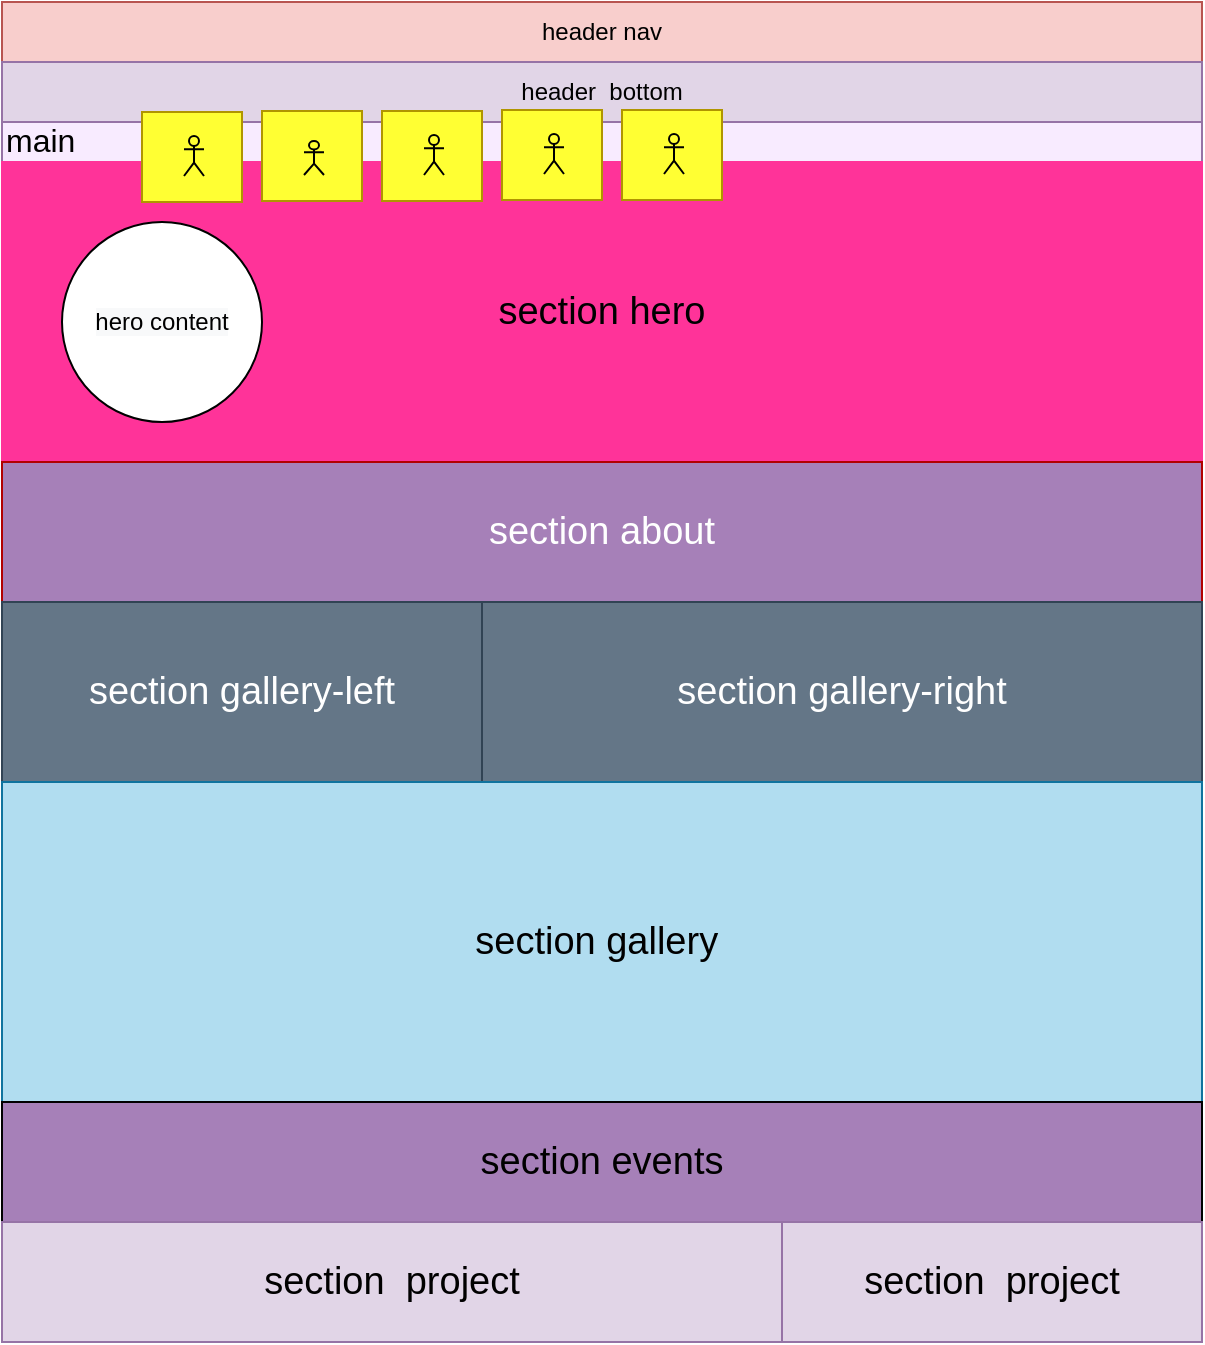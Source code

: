 <mxfile version="18.1.1" type="github">
  <diagram id="uq2SqN55Rye5webqZwm4" name="Page-1">
    <mxGraphModel dx="946" dy="679" grid="1" gridSize="10" guides="1" tooltips="1" connect="1" arrows="1" fold="1" page="1" pageScale="1" pageWidth="827" pageHeight="1169" math="0" shadow="0">
      <root>
        <mxCell id="0" />
        <mxCell id="1" parent="0" />
        <mxCell id="q0zf_KYt9hu8evr4kqVK-6" value="" style="edgeStyle=orthogonalEdgeStyle;rounded=0;orthogonalLoop=1;jettySize=auto;html=1;" edge="1" parent="1" source="q0zf_KYt9hu8evr4kqVK-4" target="jgTODyjwuIUs-US6e2MA-3">
          <mxGeometry relative="1" as="geometry" />
        </mxCell>
        <mxCell id="q0zf_KYt9hu8evr4kqVK-7" style="edgeStyle=orthogonalEdgeStyle;rounded=0;orthogonalLoop=1;jettySize=auto;html=1;exitX=0.5;exitY=1;exitDx=0;exitDy=0;entryX=0.5;entryY=0;entryDx=0;entryDy=0;fontSize=16;" edge="1" parent="1" source="q0zf_KYt9hu8evr4kqVK-4" target="jgTODyjwuIUs-US6e2MA-3">
          <mxGeometry relative="1" as="geometry" />
        </mxCell>
        <mxCell id="q0zf_KYt9hu8evr4kqVK-8" style="edgeStyle=orthogonalEdgeStyle;rounded=0;orthogonalLoop=1;jettySize=auto;html=1;exitX=0.5;exitY=1;exitDx=0;exitDy=0;fontSize=16;" edge="1" parent="1" source="q0zf_KYt9hu8evr4kqVK-4">
          <mxGeometry relative="1" as="geometry">
            <mxPoint x="420.333" y="140" as="targetPoint" />
          </mxGeometry>
        </mxCell>
        <mxCell id="q0zf_KYt9hu8evr4kqVK-11" value="" style="edgeStyle=orthogonalEdgeStyle;rounded=0;orthogonalLoop=1;jettySize=auto;html=1;fontSize=19;" edge="1" parent="1" source="q0zf_KYt9hu8evr4kqVK-4" target="jgTODyjwuIUs-US6e2MA-3">
          <mxGeometry relative="1" as="geometry" />
        </mxCell>
        <mxCell id="q0zf_KYt9hu8evr4kqVK-4" value="&lt;sup style=&quot;line-height: 1.6;&quot;&gt;&lt;font style=&quot;font-size: 16px;&quot;&gt;main&lt;/font&gt;&lt;/sup&gt;" style="rounded=0;whiteSpace=wrap;html=1;fillColor=#F8EBFF;strokeColor=#9673a6;align=left;" vertex="1" parent="1">
          <mxGeometry x="120" y="110" width="600" height="20" as="geometry" />
        </mxCell>
        <mxCell id="jgTODyjwuIUs-US6e2MA-1" value="header nav" style="rounded=0;whiteSpace=wrap;html=1;fillColor=#f8cecc;strokeColor=#b85450;" parent="1" vertex="1">
          <mxGeometry x="120" y="50" width="600" height="30" as="geometry" />
        </mxCell>
        <mxCell id="jgTODyjwuIUs-US6e2MA-2" value="header &amp;nbsp;bottom" style="rounded=0;whiteSpace=wrap;html=1;fillColor=#e1d5e7;strokeColor=#9673a6;" parent="1" vertex="1">
          <mxGeometry x="120" y="80" width="600" height="30" as="geometry" />
        </mxCell>
        <mxCell id="jgTODyjwuIUs-US6e2MA-3" value="&lt;font style=&quot;font-size: 19px;&quot;&gt;section hero&lt;/font&gt;" style="rounded=0;whiteSpace=wrap;html=1;fillColor=#FF3399;strokeColor=#FF3399;" parent="1" vertex="1">
          <mxGeometry x="120" y="130" width="600" height="150" as="geometry" />
        </mxCell>
        <mxCell id="q0zf_KYt9hu8evr4kqVK-1" value="&lt;span style=&quot;caret-color: rgb(0, 0, 0); color: rgb(0, 0, 0); font-family: Helvetica; font-size: 12px; font-style: normal; font-variant-caps: normal; font-weight: normal; letter-spacing: normal; text-align: center; text-indent: 0px; text-transform: none; word-spacing: 0px; -webkit-text-stroke-width: 0px; background-color: rgb(248, 249, 250); text-decoration: none; float: none; display: inline !important;&quot;&gt;hero content&lt;/span&gt;" style="ellipse;whiteSpace=wrap;html=1;aspect=fixed;" vertex="1" parent="1">
          <mxGeometry x="150" y="160" width="100" height="100" as="geometry" />
        </mxCell>
        <mxCell id="q0zf_KYt9hu8evr4kqVK-9" value="" style="rounded=0;whiteSpace=wrap;html=1;fontSize=19;fillColor=#FFFF33;fontColor=#000000;strokeColor=#B09500;" vertex="1" parent="1">
          <mxGeometry x="190" y="105" width="50" height="45" as="geometry" />
        </mxCell>
        <mxCell id="q0zf_KYt9hu8evr4kqVK-12" value="" style="shape=umlActor;verticalLabelPosition=bottom;verticalAlign=top;html=1;outlineConnect=0;fontSize=19;fillColor=#FFFF33;" vertex="1" parent="1">
          <mxGeometry x="211" y="117" width="10" height="20" as="geometry" />
        </mxCell>
        <mxCell id="q0zf_KYt9hu8evr4kqVK-19" value="" style="rounded=0;whiteSpace=wrap;html=1;fontSize=19;fillColor=#FFFF33;fontColor=#000000;strokeColor=#B09500;" vertex="1" parent="1">
          <mxGeometry x="250" y="104.5" width="50" height="45" as="geometry" />
        </mxCell>
        <mxCell id="q0zf_KYt9hu8evr4kqVK-20" value="" style="shape=umlActor;verticalLabelPosition=bottom;verticalAlign=top;html=1;outlineConnect=0;fontSize=19;fillColor=#FFFF33;" vertex="1" parent="1">
          <mxGeometry x="271" y="119.5" width="10" height="17" as="geometry" />
        </mxCell>
        <mxCell id="q0zf_KYt9hu8evr4kqVK-21" value="" style="rounded=0;whiteSpace=wrap;html=1;fontSize=19;fillColor=#FFFF33;fontColor=#000000;strokeColor=#B09500;" vertex="1" parent="1">
          <mxGeometry x="310" y="104.5" width="50" height="45" as="geometry" />
        </mxCell>
        <mxCell id="q0zf_KYt9hu8evr4kqVK-22" value="" style="shape=umlActor;verticalLabelPosition=bottom;verticalAlign=top;html=1;outlineConnect=0;fontSize=19;fillColor=#FFFF33;" vertex="1" parent="1">
          <mxGeometry x="331" y="116.5" width="10" height="20" as="geometry" />
        </mxCell>
        <mxCell id="q0zf_KYt9hu8evr4kqVK-23" value="" style="rounded=0;whiteSpace=wrap;html=1;fontSize=19;fillColor=#FFFF33;fontColor=#000000;strokeColor=#B09500;" vertex="1" parent="1">
          <mxGeometry x="370" y="104" width="50" height="45" as="geometry" />
        </mxCell>
        <mxCell id="q0zf_KYt9hu8evr4kqVK-24" value="" style="shape=umlActor;verticalLabelPosition=bottom;verticalAlign=top;html=1;outlineConnect=0;fontSize=19;fillColor=#FFFF33;" vertex="1" parent="1">
          <mxGeometry x="391" y="116" width="10" height="20" as="geometry" />
        </mxCell>
        <mxCell id="q0zf_KYt9hu8evr4kqVK-25" value="" style="rounded=0;whiteSpace=wrap;html=1;fontSize=19;fillColor=#FFFF33;fontColor=#000000;strokeColor=#B09500;" vertex="1" parent="1">
          <mxGeometry x="430" y="104" width="50" height="45" as="geometry" />
        </mxCell>
        <mxCell id="q0zf_KYt9hu8evr4kqVK-26" value="" style="shape=umlActor;verticalLabelPosition=bottom;verticalAlign=top;html=1;outlineConnect=0;fontSize=19;fillColor=#FFFF33;" vertex="1" parent="1">
          <mxGeometry x="451" y="116" width="10" height="20" as="geometry" />
        </mxCell>
        <mxCell id="q0zf_KYt9hu8evr4kqVK-27" value="&lt;span style=&quot;&quot;&gt;section about&lt;/span&gt;" style="rounded=0;whiteSpace=wrap;html=1;fontSize=19;fillColor=#A680B8;fontColor=#ffffff;strokeColor=#B20000;" vertex="1" parent="1">
          <mxGeometry x="120" y="280" width="600" height="70" as="geometry" />
        </mxCell>
        <mxCell id="q0zf_KYt9hu8evr4kqVK-28" value="&lt;span style=&quot;&quot;&gt;section gallery-left&lt;/span&gt;" style="rounded=0;whiteSpace=wrap;html=1;fontSize=19;fillColor=#647687;fontColor=#ffffff;strokeColor=#314354;" vertex="1" parent="1">
          <mxGeometry x="120" y="350" width="240" height="90" as="geometry" />
        </mxCell>
        <mxCell id="q0zf_KYt9hu8evr4kqVK-29" value="&lt;span style=&quot;&quot;&gt;section gallery-right&lt;/span&gt;" style="rounded=0;whiteSpace=wrap;html=1;fontSize=19;fillColor=#647687;fontColor=#ffffff;strokeColor=#314354;" vertex="1" parent="1">
          <mxGeometry x="360" y="350" width="360" height="90" as="geometry" />
        </mxCell>
        <mxCell id="q0zf_KYt9hu8evr4kqVK-30" value="section gallery&amp;nbsp;" style="rounded=0;whiteSpace=wrap;html=1;fontSize=19;fillColor=#b1ddf0;strokeColor=#10739e;" vertex="1" parent="1">
          <mxGeometry x="120" y="440" width="600" height="160" as="geometry" />
        </mxCell>
        <mxCell id="q0zf_KYt9hu8evr4kqVK-31" value="&lt;span style=&quot;&quot;&gt;section events&lt;/span&gt;" style="rounded=0;whiteSpace=wrap;html=1;fontSize=19;fillColor=#A680B8;" vertex="1" parent="1">
          <mxGeometry x="120" y="600" width="600" height="60" as="geometry" />
        </mxCell>
        <mxCell id="q0zf_KYt9hu8evr4kqVK-32" value="&lt;span style=&quot;&quot;&gt;section &amp;nbsp;project&lt;/span&gt;" style="rounded=0;whiteSpace=wrap;html=1;fontSize=19;fillColor=#e1d5e7;strokeColor=#9673a6;" vertex="1" parent="1">
          <mxGeometry x="120" y="660" width="390" height="60" as="geometry" />
        </mxCell>
        <mxCell id="q0zf_KYt9hu8evr4kqVK-33" value="&lt;span style=&quot;&quot;&gt;section &amp;nbsp;project&lt;/span&gt;" style="rounded=0;whiteSpace=wrap;html=1;fontSize=19;fillColor=#e1d5e7;strokeColor=#9673a6;" vertex="1" parent="1">
          <mxGeometry x="510" y="660" width="210" height="60" as="geometry" />
        </mxCell>
      </root>
    </mxGraphModel>
  </diagram>
</mxfile>
